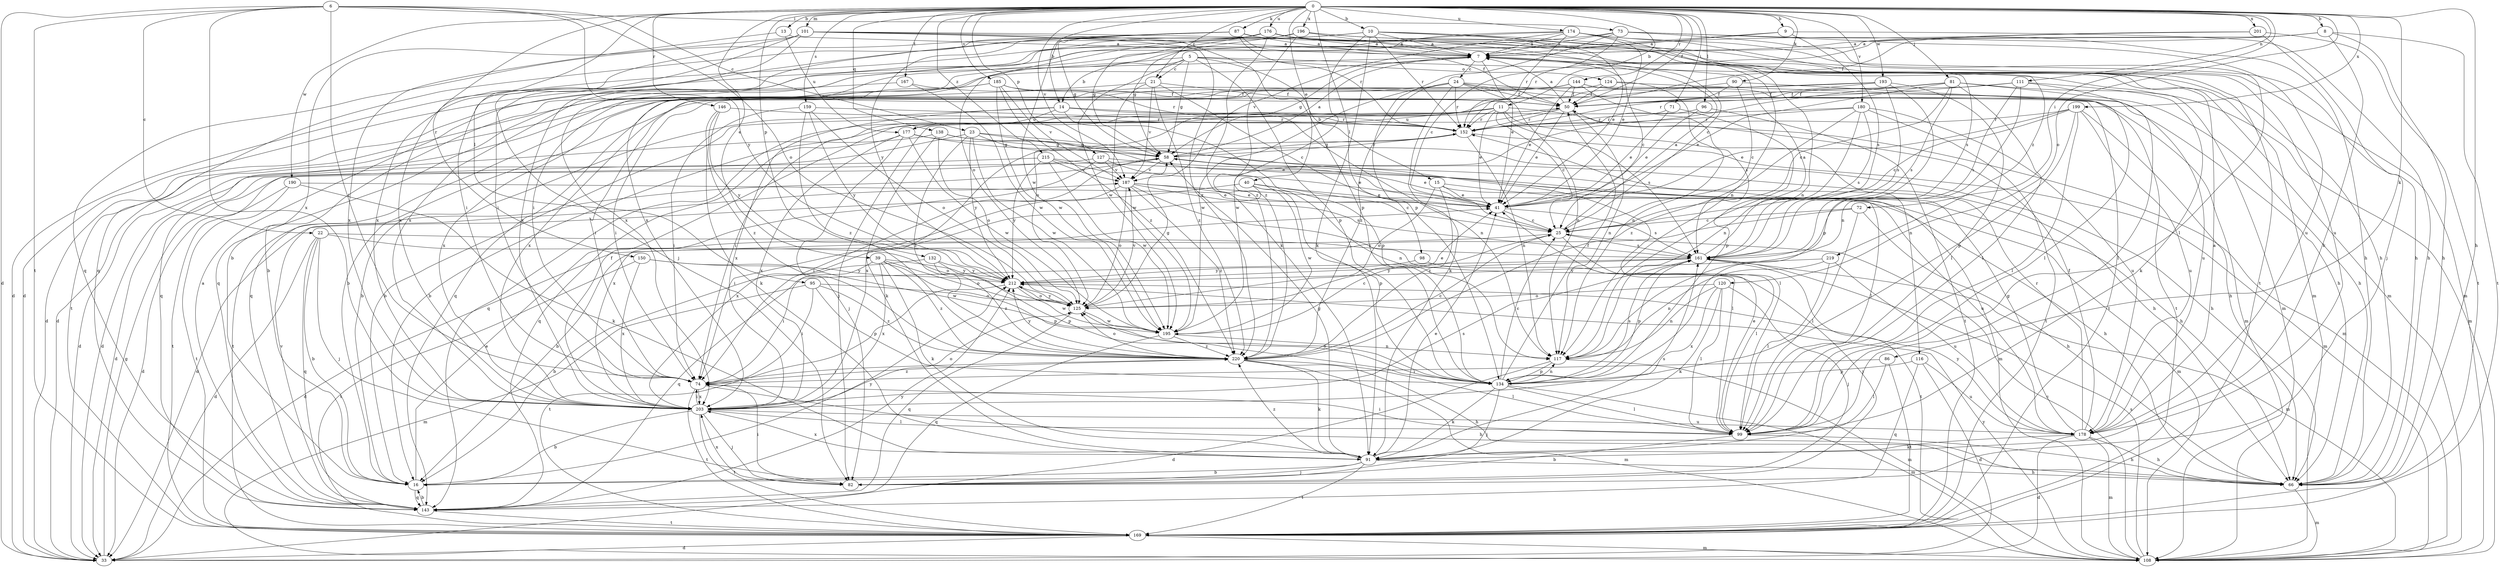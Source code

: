 strict digraph  {
0;
5;
6;
7;
8;
9;
10;
11;
13;
14;
15;
16;
21;
22;
23;
24;
25;
33;
39;
40;
41;
50;
58;
66;
71;
72;
73;
74;
81;
82;
86;
87;
90;
91;
95;
96;
98;
99;
101;
108;
111;
116;
117;
120;
124;
125;
127;
132;
134;
138;
143;
144;
146;
150;
152;
159;
161;
167;
169;
174;
176;
177;
178;
180;
185;
187;
190;
193;
195;
196;
199;
201;
203;
212;
215;
219;
220;
0 -> 8  [label=b];
0 -> 9  [label=b];
0 -> 10  [label=b];
0 -> 11  [label=b];
0 -> 13  [label=b];
0 -> 14  [label=b];
0 -> 21  [label=c];
0 -> 39  [label=e];
0 -> 40  [label=e];
0 -> 50  [label=f];
0 -> 66  [label=h];
0 -> 71  [label=i];
0 -> 72  [label=i];
0 -> 81  [label=j];
0 -> 86  [label=k];
0 -> 87  [label=k];
0 -> 90  [label=k];
0 -> 95  [label=l];
0 -> 96  [label=l];
0 -> 98  [label=l];
0 -> 101  [label=m];
0 -> 111  [label=n];
0 -> 120  [label=o];
0 -> 127  [label=p];
0 -> 132  [label=p];
0 -> 138  [label=q];
0 -> 144  [label=r];
0 -> 146  [label=r];
0 -> 150  [label=r];
0 -> 159  [label=s];
0 -> 167  [label=t];
0 -> 174  [label=u];
0 -> 176  [label=u];
0 -> 180  [label=v];
0 -> 185  [label=v];
0 -> 187  [label=v];
0 -> 190  [label=w];
0 -> 193  [label=w];
0 -> 196  [label=x];
0 -> 199  [label=x];
0 -> 201  [label=x];
0 -> 215  [label=z];
5 -> 14  [label=b];
5 -> 15  [label=b];
5 -> 16  [label=b];
5 -> 21  [label=c];
5 -> 58  [label=g];
5 -> 108  [label=m];
5 -> 124  [label=o];
5 -> 134  [label=p];
5 -> 195  [label=w];
6 -> 22  [label=c];
6 -> 23  [label=c];
6 -> 33  [label=d];
6 -> 73  [label=i];
6 -> 74  [label=i];
6 -> 125  [label=o];
6 -> 169  [label=t];
6 -> 203  [label=x];
6 -> 212  [label=y];
7 -> 24  [label=c];
7 -> 25  [label=c];
7 -> 41  [label=e];
7 -> 58  [label=g];
7 -> 143  [label=q];
8 -> 7  [label=a];
8 -> 66  [label=h];
8 -> 91  [label=k];
8 -> 152  [label=r];
8 -> 169  [label=t];
8 -> 203  [label=x];
9 -> 7  [label=a];
9 -> 66  [label=h];
9 -> 74  [label=i];
9 -> 161  [label=s];
10 -> 7  [label=a];
10 -> 33  [label=d];
10 -> 41  [label=e];
10 -> 91  [label=k];
10 -> 152  [label=r];
10 -> 169  [label=t];
10 -> 203  [label=x];
10 -> 219  [label=z];
10 -> 220  [label=z];
11 -> 16  [label=b];
11 -> 25  [label=c];
11 -> 41  [label=e];
11 -> 74  [label=i];
11 -> 108  [label=m];
11 -> 116  [label=n];
11 -> 143  [label=q];
11 -> 152  [label=r];
11 -> 161  [label=s];
11 -> 177  [label=u];
13 -> 7  [label=a];
13 -> 177  [label=u];
13 -> 203  [label=x];
14 -> 16  [label=b];
14 -> 117  [label=n];
14 -> 134  [label=p];
14 -> 152  [label=r];
14 -> 177  [label=u];
14 -> 203  [label=x];
15 -> 41  [label=e];
15 -> 108  [label=m];
15 -> 125  [label=o];
15 -> 178  [label=u];
15 -> 220  [label=z];
16 -> 41  [label=e];
16 -> 143  [label=q];
16 -> 212  [label=y];
21 -> 25  [label=c];
21 -> 50  [label=f];
21 -> 187  [label=v];
21 -> 195  [label=w];
21 -> 203  [label=x];
21 -> 220  [label=z];
22 -> 16  [label=b];
22 -> 33  [label=d];
22 -> 82  [label=j];
22 -> 125  [label=o];
22 -> 143  [label=q];
22 -> 161  [label=s];
23 -> 33  [label=d];
23 -> 41  [label=e];
23 -> 58  [label=g];
23 -> 99  [label=l];
23 -> 195  [label=w];
23 -> 212  [label=y];
23 -> 220  [label=z];
24 -> 50  [label=f];
24 -> 91  [label=k];
24 -> 108  [label=m];
24 -> 117  [label=n];
24 -> 143  [label=q];
24 -> 152  [label=r];
24 -> 169  [label=t];
24 -> 195  [label=w];
24 -> 220  [label=z];
25 -> 7  [label=a];
25 -> 33  [label=d];
25 -> 99  [label=l];
25 -> 161  [label=s];
33 -> 58  [label=g];
39 -> 74  [label=i];
39 -> 91  [label=k];
39 -> 125  [label=o];
39 -> 134  [label=p];
39 -> 203  [label=x];
39 -> 212  [label=y];
39 -> 220  [label=z];
40 -> 25  [label=c];
40 -> 33  [label=d];
40 -> 41  [label=e];
40 -> 134  [label=p];
40 -> 195  [label=w];
40 -> 203  [label=x];
41 -> 25  [label=c];
41 -> 161  [label=s];
50 -> 7  [label=a];
50 -> 41  [label=e];
50 -> 82  [label=j];
50 -> 117  [label=n];
50 -> 152  [label=r];
58 -> 7  [label=a];
58 -> 41  [label=e];
58 -> 74  [label=i];
58 -> 99  [label=l];
58 -> 152  [label=r];
58 -> 169  [label=t];
58 -> 187  [label=v];
66 -> 108  [label=m];
71 -> 41  [label=e];
71 -> 134  [label=p];
71 -> 152  [label=r];
72 -> 16  [label=b];
72 -> 25  [label=c];
72 -> 66  [label=h];
72 -> 99  [label=l];
73 -> 7  [label=a];
73 -> 25  [label=c];
73 -> 66  [label=h];
73 -> 99  [label=l];
73 -> 134  [label=p];
73 -> 178  [label=u];
73 -> 203  [label=x];
74 -> 66  [label=h];
74 -> 169  [label=t];
74 -> 203  [label=x];
74 -> 220  [label=z];
81 -> 25  [label=c];
81 -> 41  [label=e];
81 -> 50  [label=f];
81 -> 66  [label=h];
81 -> 99  [label=l];
81 -> 108  [label=m];
81 -> 161  [label=s];
81 -> 195  [label=w];
82 -> 74  [label=i];
82 -> 203  [label=x];
86 -> 74  [label=i];
86 -> 99  [label=l];
86 -> 169  [label=t];
87 -> 7  [label=a];
87 -> 50  [label=f];
87 -> 58  [label=g];
87 -> 66  [label=h];
87 -> 74  [label=i];
87 -> 143  [label=q];
87 -> 152  [label=r];
87 -> 195  [label=w];
90 -> 25  [label=c];
90 -> 50  [label=f];
90 -> 99  [label=l];
90 -> 125  [label=o];
91 -> 16  [label=b];
91 -> 41  [label=e];
91 -> 58  [label=g];
91 -> 66  [label=h];
91 -> 82  [label=j];
91 -> 161  [label=s];
91 -> 169  [label=t];
91 -> 203  [label=x];
91 -> 220  [label=z];
95 -> 74  [label=i];
95 -> 108  [label=m];
95 -> 125  [label=o];
95 -> 134  [label=p];
95 -> 220  [label=z];
96 -> 41  [label=e];
96 -> 152  [label=r];
96 -> 169  [label=t];
98 -> 82  [label=j];
98 -> 212  [label=y];
99 -> 16  [label=b];
99 -> 41  [label=e];
99 -> 66  [label=h];
99 -> 74  [label=i];
101 -> 7  [label=a];
101 -> 16  [label=b];
101 -> 74  [label=i];
101 -> 82  [label=j];
101 -> 108  [label=m];
101 -> 134  [label=p];
101 -> 203  [label=x];
101 -> 220  [label=z];
108 -> 25  [label=c];
108 -> 161  [label=s];
108 -> 212  [label=y];
111 -> 50  [label=f];
111 -> 91  [label=k];
111 -> 99  [label=l];
111 -> 117  [label=n];
111 -> 152  [label=r];
111 -> 161  [label=s];
116 -> 33  [label=d];
116 -> 134  [label=p];
116 -> 143  [label=q];
116 -> 178  [label=u];
117 -> 33  [label=d];
117 -> 108  [label=m];
117 -> 134  [label=p];
120 -> 82  [label=j];
120 -> 91  [label=k];
120 -> 99  [label=l];
120 -> 117  [label=n];
120 -> 125  [label=o];
120 -> 203  [label=x];
124 -> 50  [label=f];
124 -> 117  [label=n];
124 -> 178  [label=u];
124 -> 203  [label=x];
125 -> 41  [label=e];
125 -> 58  [label=g];
125 -> 143  [label=q];
125 -> 187  [label=v];
125 -> 195  [label=w];
125 -> 212  [label=y];
127 -> 41  [label=e];
127 -> 108  [label=m];
127 -> 169  [label=t];
127 -> 187  [label=v];
127 -> 203  [label=x];
132 -> 16  [label=b];
132 -> 134  [label=p];
132 -> 212  [label=y];
132 -> 220  [label=z];
134 -> 25  [label=c];
134 -> 50  [label=f];
134 -> 82  [label=j];
134 -> 91  [label=k];
134 -> 99  [label=l];
134 -> 108  [label=m];
134 -> 117  [label=n];
134 -> 125  [label=o];
134 -> 161  [label=s];
138 -> 33  [label=d];
138 -> 58  [label=g];
138 -> 66  [label=h];
138 -> 91  [label=k];
138 -> 125  [label=o];
143 -> 7  [label=a];
143 -> 16  [label=b];
143 -> 169  [label=t];
143 -> 187  [label=v];
143 -> 212  [label=y];
144 -> 33  [label=d];
144 -> 41  [label=e];
144 -> 50  [label=f];
144 -> 66  [label=h];
144 -> 74  [label=i];
144 -> 143  [label=q];
144 -> 161  [label=s];
144 -> 169  [label=t];
146 -> 91  [label=k];
146 -> 152  [label=r];
146 -> 212  [label=y];
146 -> 220  [label=z];
150 -> 169  [label=t];
150 -> 195  [label=w];
150 -> 203  [label=x];
150 -> 212  [label=y];
152 -> 58  [label=g];
152 -> 108  [label=m];
152 -> 117  [label=n];
152 -> 203  [label=x];
159 -> 74  [label=i];
159 -> 125  [label=o];
159 -> 152  [label=r];
159 -> 212  [label=y];
159 -> 220  [label=z];
161 -> 7  [label=a];
161 -> 108  [label=m];
161 -> 134  [label=p];
161 -> 143  [label=q];
161 -> 169  [label=t];
161 -> 212  [label=y];
167 -> 33  [label=d];
167 -> 50  [label=f];
167 -> 195  [label=w];
169 -> 33  [label=d];
169 -> 108  [label=m];
174 -> 7  [label=a];
174 -> 33  [label=d];
174 -> 41  [label=e];
174 -> 66  [label=h];
174 -> 117  [label=n];
174 -> 152  [label=r];
174 -> 161  [label=s];
174 -> 187  [label=v];
174 -> 203  [label=x];
176 -> 7  [label=a];
176 -> 25  [label=c];
176 -> 58  [label=g];
176 -> 91  [label=k];
176 -> 108  [label=m];
176 -> 117  [label=n];
176 -> 125  [label=o];
176 -> 143  [label=q];
176 -> 203  [label=x];
177 -> 58  [label=g];
177 -> 66  [label=h];
177 -> 82  [label=j];
177 -> 143  [label=q];
177 -> 195  [label=w];
177 -> 203  [label=x];
178 -> 7  [label=a];
178 -> 33  [label=d];
178 -> 50  [label=f];
178 -> 58  [label=g];
178 -> 66  [label=h];
178 -> 91  [label=k];
178 -> 108  [label=m];
178 -> 152  [label=r];
178 -> 212  [label=y];
180 -> 16  [label=b];
180 -> 117  [label=n];
180 -> 152  [label=r];
180 -> 161  [label=s];
180 -> 169  [label=t];
180 -> 178  [label=u];
180 -> 220  [label=z];
185 -> 50  [label=f];
185 -> 143  [label=q];
185 -> 152  [label=r];
185 -> 169  [label=t];
185 -> 187  [label=v];
185 -> 195  [label=w];
185 -> 220  [label=z];
187 -> 41  [label=e];
187 -> 66  [label=h];
187 -> 74  [label=i];
187 -> 99  [label=l];
187 -> 125  [label=o];
187 -> 161  [label=s];
187 -> 220  [label=z];
190 -> 33  [label=d];
190 -> 41  [label=e];
190 -> 91  [label=k];
190 -> 169  [label=t];
193 -> 16  [label=b];
193 -> 50  [label=f];
193 -> 74  [label=i];
193 -> 99  [label=l];
193 -> 134  [label=p];
193 -> 161  [label=s];
195 -> 25  [label=c];
195 -> 117  [label=n];
195 -> 143  [label=q];
195 -> 220  [label=z];
196 -> 7  [label=a];
196 -> 58  [label=g];
196 -> 108  [label=m];
196 -> 178  [label=u];
196 -> 212  [label=y];
196 -> 220  [label=z];
199 -> 25  [label=c];
199 -> 41  [label=e];
199 -> 66  [label=h];
199 -> 99  [label=l];
199 -> 134  [label=p];
199 -> 152  [label=r];
199 -> 178  [label=u];
201 -> 7  [label=a];
201 -> 50  [label=f];
201 -> 82  [label=j];
201 -> 169  [label=t];
203 -> 16  [label=b];
203 -> 50  [label=f];
203 -> 74  [label=i];
203 -> 82  [label=j];
203 -> 99  [label=l];
203 -> 125  [label=o];
203 -> 161  [label=s];
203 -> 169  [label=t];
203 -> 178  [label=u];
212 -> 125  [label=o];
212 -> 169  [label=t];
212 -> 195  [label=w];
215 -> 33  [label=d];
215 -> 66  [label=h];
215 -> 117  [label=n];
215 -> 187  [label=v];
215 -> 195  [label=w];
215 -> 212  [label=y];
219 -> 99  [label=l];
219 -> 117  [label=n];
219 -> 178  [label=u];
219 -> 212  [label=y];
220 -> 25  [label=c];
220 -> 66  [label=h];
220 -> 74  [label=i];
220 -> 91  [label=k];
220 -> 99  [label=l];
220 -> 108  [label=m];
220 -> 125  [label=o];
220 -> 212  [label=y];
}

